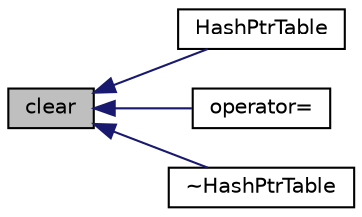 digraph "clear"
{
  bgcolor="transparent";
  edge [fontname="Helvetica",fontsize="10",labelfontname="Helvetica",labelfontsize="10"];
  node [fontname="Helvetica",fontsize="10",shape=record];
  rankdir="LR";
  Node1 [label="clear",height=0.2,width=0.4,color="black", fillcolor="grey75", style="filled", fontcolor="black"];
  Node1 -> Node2 [dir="back",color="midnightblue",fontsize="10",style="solid",fontname="Helvetica"];
  Node2 [label="HashPtrTable",height=0.2,width=0.4,color="black",URL="$a00998.html#a0bfa05dd78b6006931a7aceeb4eee62d",tooltip="Construct from dictionary using default dictionary constructor. "];
  Node1 -> Node3 [dir="back",color="midnightblue",fontsize="10",style="solid",fontname="Helvetica"];
  Node3 [label="operator=",height=0.2,width=0.4,color="black",URL="$a00998.html#a383ded83d423d5283ebf6b5ce8257fac"];
  Node1 -> Node4 [dir="back",color="midnightblue",fontsize="10",style="solid",fontname="Helvetica"];
  Node4 [label="~HashPtrTable",height=0.2,width=0.4,color="black",URL="$a00998.html#af0768531090d96c56c7907aff7445e34",tooltip="Destructor. "];
}
